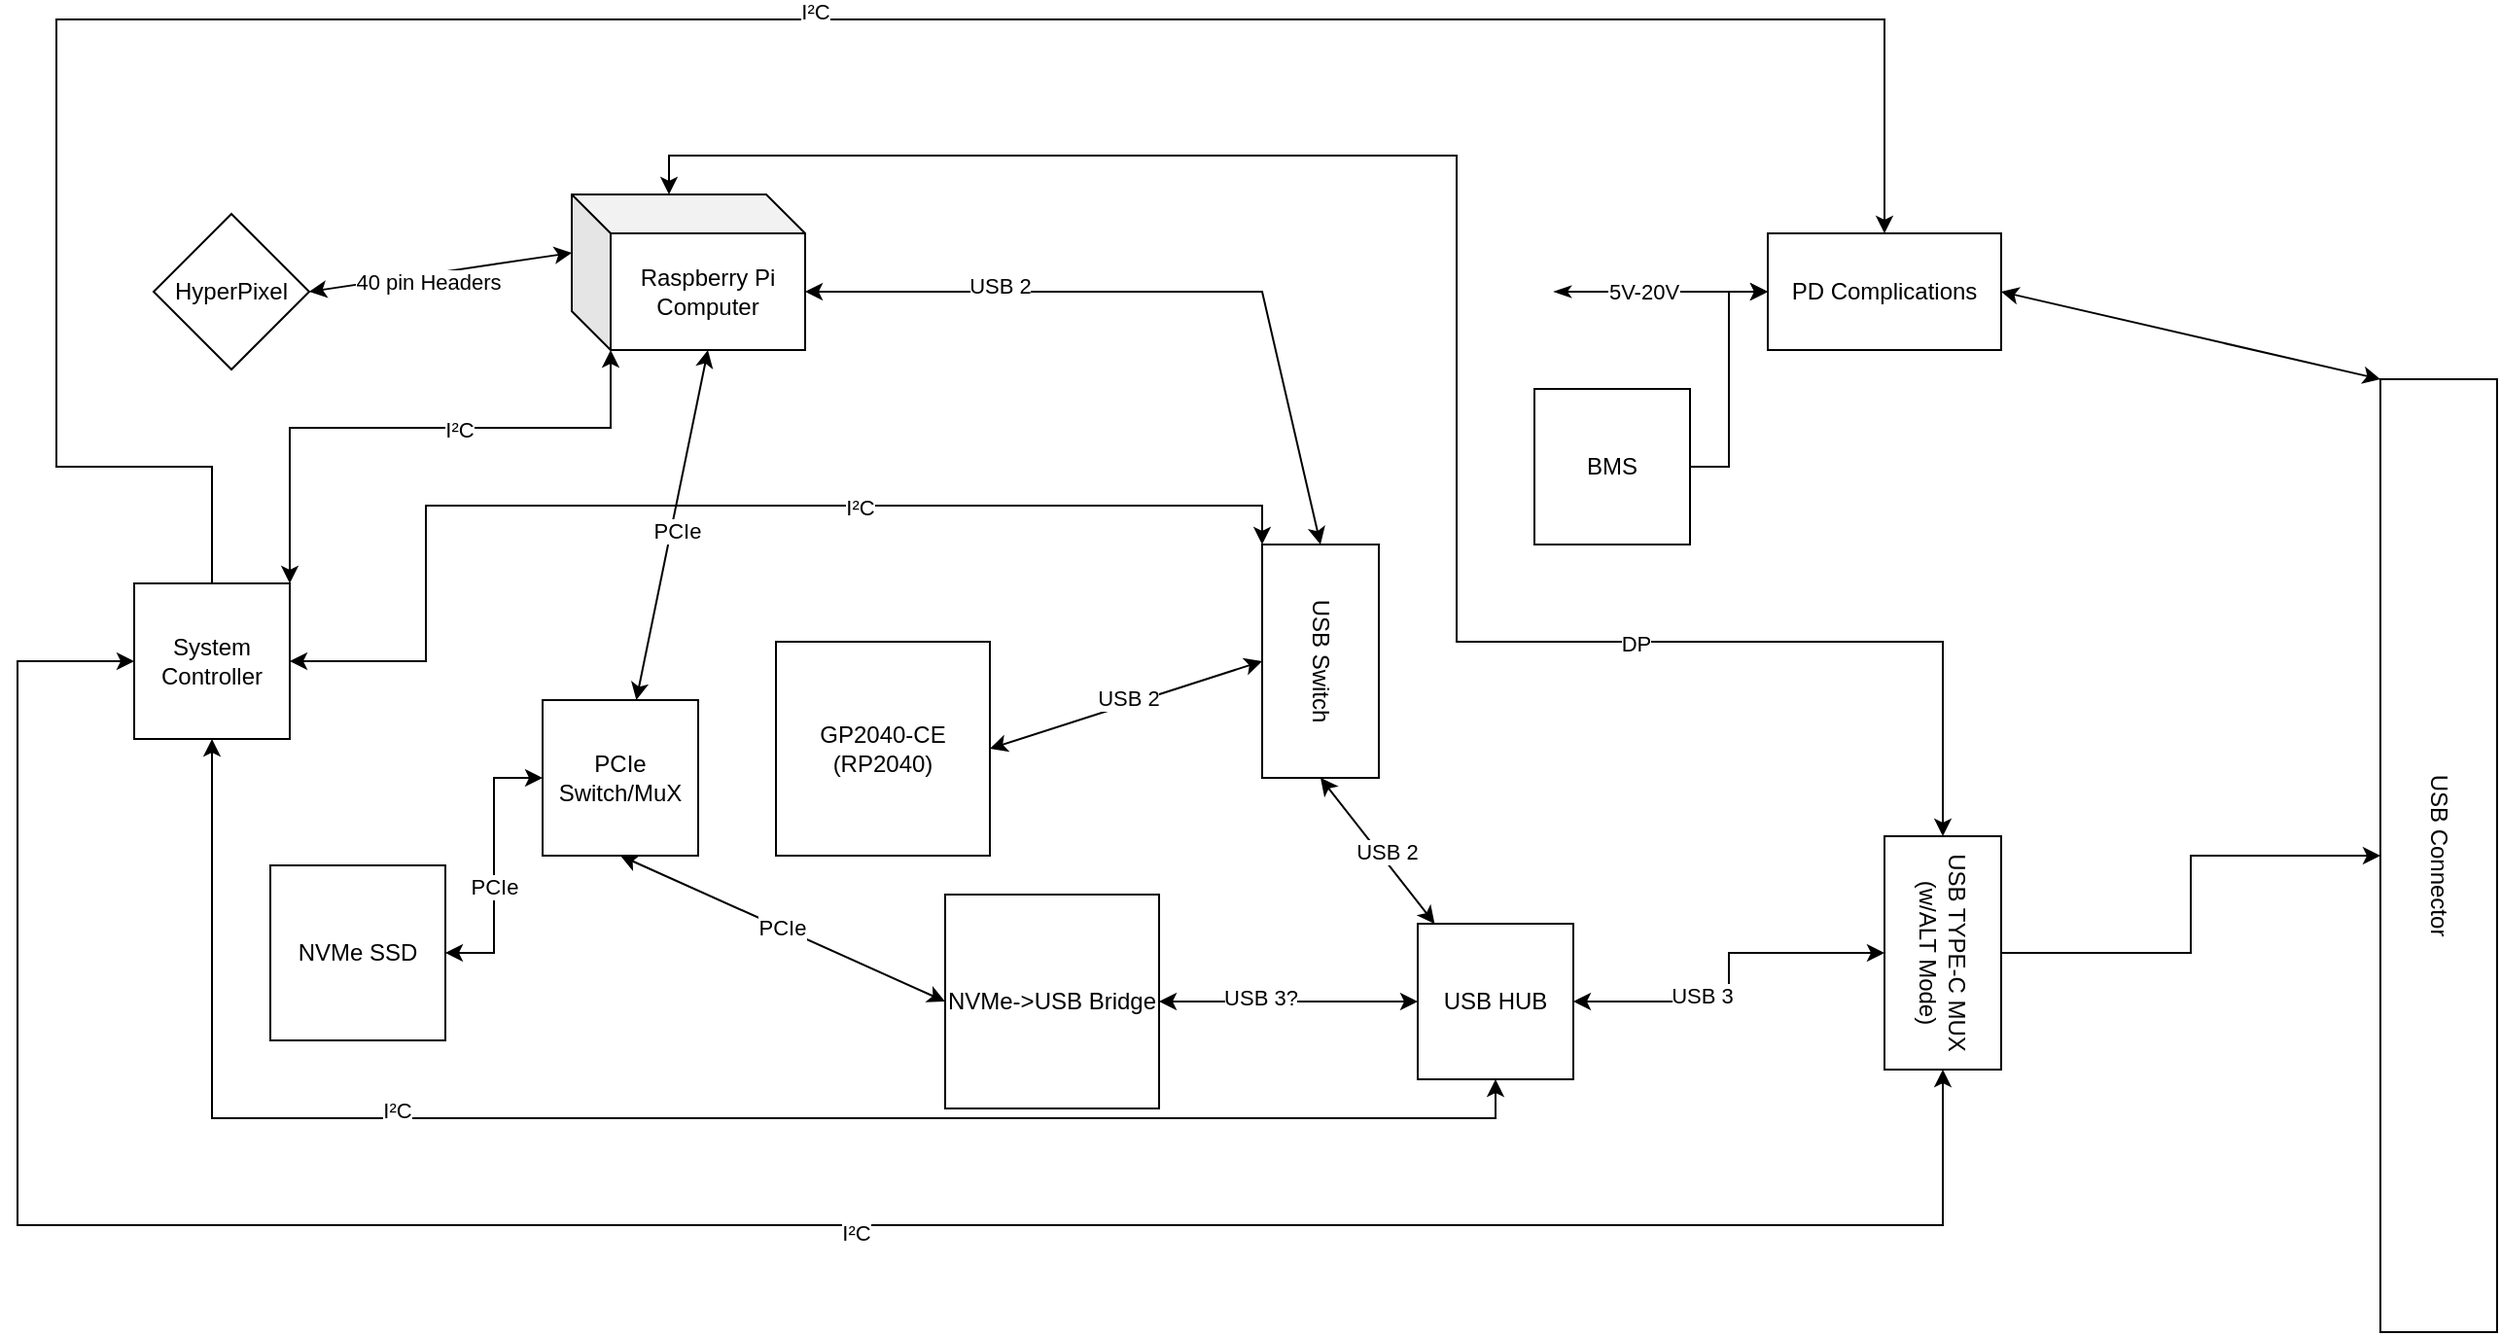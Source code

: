 <mxfile version="24.4.4" type="github">
  <diagram name="Page-1" id="90a13364-a465-7bf4-72fc-28e22215d7a0">
    <mxGraphModel dx="1434" dy="790" grid="1" gridSize="10" guides="1" tooltips="1" connect="1" arrows="1" fold="1" page="1" pageScale="1.5" pageWidth="1169" pageHeight="826" background="none" math="0" shadow="0">
      <root>
        <mxCell id="0" style=";html=1;" />
        <mxCell id="1" style=";html=1;" parent="0" />
        <mxCell id="w7BaEIjb60HvUmD8dpEL-1" value="USB Connector" style="rounded=0;whiteSpace=wrap;html=1;rotation=90;" vertex="1" parent="1">
          <mxGeometry x="1140" y="540" width="490" height="60" as="geometry" />
        </mxCell>
        <mxCell id="w7BaEIjb60HvUmD8dpEL-2" value="GP2040-CE&lt;div&gt;(RP2040)&lt;/div&gt;" style="whiteSpace=wrap;html=1;aspect=fixed;" vertex="1" parent="1">
          <mxGeometry x="530" y="460" width="110" height="110" as="geometry" />
        </mxCell>
        <mxCell id="w7BaEIjb60HvUmD8dpEL-3" value="NVMe SSD" style="whiteSpace=wrap;html=1;aspect=fixed;" vertex="1" parent="1">
          <mxGeometry x="270" y="575" width="90" height="90" as="geometry" />
        </mxCell>
        <mxCell id="w7BaEIjb60HvUmD8dpEL-4" value="PD Complications" style="rounded=0;whiteSpace=wrap;html=1;" vertex="1" parent="1">
          <mxGeometry x="1040" y="250" width="120" height="60" as="geometry" />
        </mxCell>
        <mxCell id="w7BaEIjb60HvUmD8dpEL-7" value="NVMe-&amp;gt;USB Bridge" style="whiteSpace=wrap;html=1;aspect=fixed;" vertex="1" parent="1">
          <mxGeometry x="617" y="590" width="110" height="110" as="geometry" />
        </mxCell>
        <mxCell id="w7BaEIjb60HvUmD8dpEL-8" value="" style="endArrow=classic;startArrow=classic;html=1;rounded=0;entryX=0;entryY=0.5;entryDx=0;entryDy=0;exitX=0.5;exitY=1;exitDx=0;exitDy=0;" edge="1" parent="1" source="w7BaEIjb60HvUmD8dpEL-54" target="w7BaEIjb60HvUmD8dpEL-7">
          <mxGeometry width="100" height="100" relative="1" as="geometry">
            <mxPoint x="572" y="650" as="sourcePoint" />
            <mxPoint x="672" y="550" as="targetPoint" />
          </mxGeometry>
        </mxCell>
        <mxCell id="w7BaEIjb60HvUmD8dpEL-53" value="PCIe" style="edgeLabel;html=1;align=center;verticalAlign=middle;resizable=0;points=[];" vertex="1" connectable="0" parent="w7BaEIjb60HvUmD8dpEL-8">
          <mxGeometry x="-0.013" relative="1" as="geometry">
            <mxPoint as="offset" />
          </mxGeometry>
        </mxCell>
        <mxCell id="w7BaEIjb60HvUmD8dpEL-9" value="" style="endArrow=classic;startArrow=classic;html=1;rounded=0;entryX=0;entryY=1;entryDx=0;entryDy=0;exitX=1;exitY=0.5;exitDx=0;exitDy=0;" edge="1" parent="1" source="w7BaEIjb60HvUmD8dpEL-4" target="w7BaEIjb60HvUmD8dpEL-1">
          <mxGeometry width="100" height="100" relative="1" as="geometry">
            <mxPoint x="980" y="600" as="sourcePoint" />
            <mxPoint x="1080" y="500" as="targetPoint" />
          </mxGeometry>
        </mxCell>
        <mxCell id="w7BaEIjb60HvUmD8dpEL-13" value="" style="endArrow=classicThin;html=1;rounded=0;exitX=0;exitY=0.5;exitDx=0;exitDy=0;endFill=1;startArrow=classic;startFill=1;" edge="1" parent="1" source="w7BaEIjb60HvUmD8dpEL-4">
          <mxGeometry width="50" height="50" relative="1" as="geometry">
            <mxPoint x="930" y="230" as="sourcePoint" />
            <mxPoint x="930" y="280" as="targetPoint" />
          </mxGeometry>
        </mxCell>
        <mxCell id="w7BaEIjb60HvUmD8dpEL-14" value="5V-20V" style="edgeLabel;html=1;align=center;verticalAlign=middle;resizable=0;points=[];" vertex="1" connectable="0" parent="w7BaEIjb60HvUmD8dpEL-13">
          <mxGeometry x="0.164" relative="1" as="geometry">
            <mxPoint as="offset" />
          </mxGeometry>
        </mxCell>
        <mxCell id="w7BaEIjb60HvUmD8dpEL-15" value="Raspberry Pi Computer" style="shape=cube;whiteSpace=wrap;html=1;boundedLbl=1;backgroundOutline=1;darkOpacity=0.05;darkOpacity2=0.1;" vertex="1" parent="1">
          <mxGeometry x="425" y="230" width="120" height="80" as="geometry" />
        </mxCell>
        <mxCell id="w7BaEIjb60HvUmD8dpEL-16" value="HyperPixel" style="rhombus;whiteSpace=wrap;html=1;" vertex="1" parent="1">
          <mxGeometry x="210" y="240" width="80" height="80" as="geometry" />
        </mxCell>
        <mxCell id="w7BaEIjb60HvUmD8dpEL-17" value="" style="endArrow=classic;startArrow=classic;html=1;rounded=0;entryX=0;entryY=0;entryDx=0;entryDy=30;entryPerimeter=0;exitX=1;exitY=0.5;exitDx=0;exitDy=0;" edge="1" parent="1" source="w7BaEIjb60HvUmD8dpEL-16" target="w7BaEIjb60HvUmD8dpEL-15">
          <mxGeometry width="50" height="50" relative="1" as="geometry">
            <mxPoint x="290" y="280" as="sourcePoint" />
            <mxPoint x="340" y="230" as="targetPoint" />
          </mxGeometry>
        </mxCell>
        <mxCell id="w7BaEIjb60HvUmD8dpEL-43" value="40 pin Headers" style="edgeLabel;html=1;align=center;verticalAlign=middle;resizable=0;points=[];" vertex="1" connectable="0" parent="w7BaEIjb60HvUmD8dpEL-17">
          <mxGeometry x="-0.105" y="-4" relative="1" as="geometry">
            <mxPoint as="offset" />
          </mxGeometry>
        </mxCell>
        <mxCell id="w7BaEIjb60HvUmD8dpEL-18" value="" style="endArrow=classic;startArrow=classic;html=1;rounded=0;entryX=0;entryY=0;entryDx=70;entryDy=80;entryPerimeter=0;" edge="1" parent="1" source="w7BaEIjb60HvUmD8dpEL-54" target="w7BaEIjb60HvUmD8dpEL-15">
          <mxGeometry width="50" height="50" relative="1" as="geometry">
            <mxPoint x="567" y="320" as="sourcePoint" />
            <mxPoint x="617" y="270" as="targetPoint" />
          </mxGeometry>
        </mxCell>
        <mxCell id="w7BaEIjb60HvUmD8dpEL-52" value="PCIe" style="edgeLabel;html=1;align=center;verticalAlign=middle;resizable=0;points=[];" vertex="1" connectable="0" parent="w7BaEIjb60HvUmD8dpEL-18">
          <mxGeometry x="-0.028" y="-3" relative="1" as="geometry">
            <mxPoint as="offset" />
          </mxGeometry>
        </mxCell>
        <mxCell id="w7BaEIjb60HvUmD8dpEL-19" value="USB Switch" style="rounded=0;whiteSpace=wrap;html=1;rotation=90;" vertex="1" parent="1">
          <mxGeometry x="750" y="440" width="120" height="60" as="geometry" />
        </mxCell>
        <mxCell id="w7BaEIjb60HvUmD8dpEL-20" value="" style="endArrow=classic;startArrow=classic;html=1;rounded=0;entryX=0.5;entryY=1;entryDx=0;entryDy=0;exitX=1;exitY=0.5;exitDx=0;exitDy=0;" edge="1" parent="1" source="w7BaEIjb60HvUmD8dpEL-2" target="w7BaEIjb60HvUmD8dpEL-19">
          <mxGeometry width="50" height="50" relative="1" as="geometry">
            <mxPoint x="820" y="550" as="sourcePoint" />
            <mxPoint x="870" y="500" as="targetPoint" />
          </mxGeometry>
        </mxCell>
        <mxCell id="w7BaEIjb60HvUmD8dpEL-30" value="USB 2" style="edgeLabel;html=1;align=center;verticalAlign=middle;resizable=0;points=[];" vertex="1" connectable="0" parent="w7BaEIjb60HvUmD8dpEL-20">
          <mxGeometry x="0.028" y="3" relative="1" as="geometry">
            <mxPoint as="offset" />
          </mxGeometry>
        </mxCell>
        <mxCell id="w7BaEIjb60HvUmD8dpEL-21" value="" style="endArrow=classic;startArrow=classic;html=1;rounded=0;exitX=0;exitY=0.5;exitDx=0;exitDy=0;entryX=0;entryY=0;entryDx=120;entryDy=50;entryPerimeter=0;" edge="1" parent="1" source="w7BaEIjb60HvUmD8dpEL-19" target="w7BaEIjb60HvUmD8dpEL-15">
          <mxGeometry width="50" height="50" relative="1" as="geometry">
            <mxPoint x="820" y="550" as="sourcePoint" />
            <mxPoint x="870" y="500" as="targetPoint" />
            <Array as="points">
              <mxPoint x="780" y="280" />
              <mxPoint x="740" y="280" />
            </Array>
          </mxGeometry>
        </mxCell>
        <mxCell id="w7BaEIjb60HvUmD8dpEL-31" value="USB 2" style="edgeLabel;html=1;align=center;verticalAlign=middle;resizable=0;points=[];" vertex="1" connectable="0" parent="w7BaEIjb60HvUmD8dpEL-21">
          <mxGeometry x="0.457" y="-3" relative="1" as="geometry">
            <mxPoint as="offset" />
          </mxGeometry>
        </mxCell>
        <mxCell id="w7BaEIjb60HvUmD8dpEL-22" value="" style="endArrow=classic;startArrow=classic;html=1;rounded=0;exitX=1;exitY=0.5;exitDx=0;exitDy=0;" edge="1" parent="1" source="w7BaEIjb60HvUmD8dpEL-19" target="w7BaEIjb60HvUmD8dpEL-23">
          <mxGeometry width="50" height="50" relative="1" as="geometry">
            <mxPoint x="870" y="730" as="sourcePoint" />
            <mxPoint x="920" y="680" as="targetPoint" />
          </mxGeometry>
        </mxCell>
        <mxCell id="w7BaEIjb60HvUmD8dpEL-32" value="USB 2" style="edgeLabel;html=1;align=center;verticalAlign=middle;resizable=0;points=[];" vertex="1" connectable="0" parent="w7BaEIjb60HvUmD8dpEL-22">
          <mxGeometry x="0.056" y="3" relative="1" as="geometry">
            <mxPoint as="offset" />
          </mxGeometry>
        </mxCell>
        <mxCell id="w7BaEIjb60HvUmD8dpEL-23" value="USB HUB" style="whiteSpace=wrap;html=1;aspect=fixed;" vertex="1" parent="1">
          <mxGeometry x="860" y="605" width="80" height="80" as="geometry" />
        </mxCell>
        <mxCell id="w7BaEIjb60HvUmD8dpEL-24" value="" style="endArrow=classic;startArrow=classic;html=1;rounded=0;entryX=0;entryY=0.5;entryDx=0;entryDy=0;exitX=1;exitY=0.5;exitDx=0;exitDy=0;" edge="1" parent="1" source="w7BaEIjb60HvUmD8dpEL-7" target="w7BaEIjb60HvUmD8dpEL-23">
          <mxGeometry width="50" height="50" relative="1" as="geometry">
            <mxPoint x="820" y="550" as="sourcePoint" />
            <mxPoint x="870" y="500" as="targetPoint" />
          </mxGeometry>
        </mxCell>
        <mxCell id="w7BaEIjb60HvUmD8dpEL-29" value="USB 3?" style="edgeLabel;html=1;align=center;verticalAlign=middle;resizable=0;points=[];" vertex="1" connectable="0" parent="w7BaEIjb60HvUmD8dpEL-24">
          <mxGeometry x="-0.218" y="2" relative="1" as="geometry">
            <mxPoint as="offset" />
          </mxGeometry>
        </mxCell>
        <mxCell id="w7BaEIjb60HvUmD8dpEL-27" style="edgeStyle=orthogonalEdgeStyle;rounded=0;orthogonalLoop=1;jettySize=auto;html=1;entryX=1;entryY=0.5;entryDx=0;entryDy=0;startArrow=classic;startFill=1;" edge="1" parent="1" source="w7BaEIjb60HvUmD8dpEL-26" target="w7BaEIjb60HvUmD8dpEL-23">
          <mxGeometry relative="1" as="geometry" />
        </mxCell>
        <mxCell id="w7BaEIjb60HvUmD8dpEL-33" value="USB 3" style="edgeLabel;html=1;align=center;verticalAlign=middle;resizable=0;points=[];" vertex="1" connectable="0" parent="w7BaEIjb60HvUmD8dpEL-27">
          <mxGeometry x="0.286" y="-3" relative="1" as="geometry">
            <mxPoint as="offset" />
          </mxGeometry>
        </mxCell>
        <mxCell id="w7BaEIjb60HvUmD8dpEL-35" style="edgeStyle=orthogonalEdgeStyle;rounded=0;orthogonalLoop=1;jettySize=auto;html=1;" edge="1" parent="1" source="w7BaEIjb60HvUmD8dpEL-26" target="w7BaEIjb60HvUmD8dpEL-1">
          <mxGeometry relative="1" as="geometry" />
        </mxCell>
        <mxCell id="w7BaEIjb60HvUmD8dpEL-26" value="USB TYPE-C MUX&lt;div&gt;(w/ALT Mode)&lt;/div&gt;" style="rounded=0;whiteSpace=wrap;html=1;rotation=90;" vertex="1" parent="1">
          <mxGeometry x="1070" y="590" width="120" height="60" as="geometry" />
        </mxCell>
        <mxCell id="w7BaEIjb60HvUmD8dpEL-28" style="edgeStyle=orthogonalEdgeStyle;rounded=0;orthogonalLoop=1;jettySize=auto;html=1;entryX=0;entryY=0;entryDx=50;entryDy=0;entryPerimeter=0;startArrow=classic;startFill=1;" edge="1" parent="1" source="w7BaEIjb60HvUmD8dpEL-26" target="w7BaEIjb60HvUmD8dpEL-15">
          <mxGeometry relative="1" as="geometry">
            <Array as="points">
              <mxPoint x="1130" y="460" />
              <mxPoint x="880" y="460" />
              <mxPoint x="880" y="210" />
              <mxPoint x="475" y="210" />
            </Array>
          </mxGeometry>
        </mxCell>
        <mxCell id="w7BaEIjb60HvUmD8dpEL-34" value="DP" style="edgeLabel;html=1;align=center;verticalAlign=middle;resizable=0;points=[];" vertex="1" connectable="0" parent="w7BaEIjb60HvUmD8dpEL-28">
          <mxGeometry x="-0.497" y="1" relative="1" as="geometry">
            <mxPoint as="offset" />
          </mxGeometry>
        </mxCell>
        <mxCell id="w7BaEIjb60HvUmD8dpEL-37" style="edgeStyle=orthogonalEdgeStyle;rounded=0;orthogonalLoop=1;jettySize=auto;html=1;entryX=0.5;entryY=0;entryDx=0;entryDy=0;" edge="1" parent="1" source="w7BaEIjb60HvUmD8dpEL-36" target="w7BaEIjb60HvUmD8dpEL-4">
          <mxGeometry relative="1" as="geometry">
            <Array as="points">
              <mxPoint x="240" y="370" />
              <mxPoint x="160" y="370" />
              <mxPoint x="160" y="140" />
              <mxPoint x="1100" y="140" />
            </Array>
          </mxGeometry>
        </mxCell>
        <mxCell id="w7BaEIjb60HvUmD8dpEL-38" value="I²C" style="edgeLabel;html=1;align=center;verticalAlign=middle;resizable=0;points=[];" vertex="1" connectable="0" parent="w7BaEIjb60HvUmD8dpEL-37">
          <mxGeometry x="0.07" y="4" relative="1" as="geometry">
            <mxPoint as="offset" />
          </mxGeometry>
        </mxCell>
        <mxCell id="w7BaEIjb60HvUmD8dpEL-39" style="edgeStyle=orthogonalEdgeStyle;rounded=0;orthogonalLoop=1;jettySize=auto;html=1;entryX=0;entryY=1;entryDx=0;entryDy=0;startArrow=classic;startFill=1;" edge="1" parent="1" source="w7BaEIjb60HvUmD8dpEL-36" target="w7BaEIjb60HvUmD8dpEL-19">
          <mxGeometry relative="1" as="geometry">
            <Array as="points">
              <mxPoint x="350" y="470" />
              <mxPoint x="350" y="390" />
              <mxPoint x="780" y="390" />
            </Array>
          </mxGeometry>
        </mxCell>
        <mxCell id="w7BaEIjb60HvUmD8dpEL-40" value="I²C" style="edgeLabel;html=1;align=center;verticalAlign=middle;resizable=0;points=[];" vertex="1" connectable="0" parent="w7BaEIjb60HvUmD8dpEL-39">
          <mxGeometry x="0.243" y="-1" relative="1" as="geometry">
            <mxPoint as="offset" />
          </mxGeometry>
        </mxCell>
        <mxCell id="w7BaEIjb60HvUmD8dpEL-45" style="edgeStyle=orthogonalEdgeStyle;rounded=0;orthogonalLoop=1;jettySize=auto;html=1;entryX=0.5;entryY=1;entryDx=0;entryDy=0;startArrow=classic;startFill=1;" edge="1" parent="1" source="w7BaEIjb60HvUmD8dpEL-36" target="w7BaEIjb60HvUmD8dpEL-23">
          <mxGeometry relative="1" as="geometry">
            <Array as="points">
              <mxPoint x="240" y="705" />
              <mxPoint x="900" y="705" />
            </Array>
          </mxGeometry>
        </mxCell>
        <mxCell id="w7BaEIjb60HvUmD8dpEL-46" value="I²C" style="edgeLabel;html=1;align=center;verticalAlign=middle;resizable=0;points=[];" vertex="1" connectable="0" parent="w7BaEIjb60HvUmD8dpEL-45">
          <mxGeometry x="-0.337" y="4" relative="1" as="geometry">
            <mxPoint as="offset" />
          </mxGeometry>
        </mxCell>
        <mxCell id="w7BaEIjb60HvUmD8dpEL-47" style="edgeStyle=orthogonalEdgeStyle;rounded=0;orthogonalLoop=1;jettySize=auto;html=1;entryX=1;entryY=0.5;entryDx=0;entryDy=0;startArrow=classic;startFill=1;" edge="1" parent="1" source="w7BaEIjb60HvUmD8dpEL-36" target="w7BaEIjb60HvUmD8dpEL-26">
          <mxGeometry relative="1" as="geometry">
            <Array as="points">
              <mxPoint x="140" y="470" />
              <mxPoint x="140" y="760" />
              <mxPoint x="1130" y="760" />
            </Array>
          </mxGeometry>
        </mxCell>
        <mxCell id="w7BaEIjb60HvUmD8dpEL-48" value="I²C" style="edgeLabel;html=1;align=center;verticalAlign=middle;resizable=0;points=[];" vertex="1" connectable="0" parent="w7BaEIjb60HvUmD8dpEL-47">
          <mxGeometry x="0.1" y="-4" relative="1" as="geometry">
            <mxPoint as="offset" />
          </mxGeometry>
        </mxCell>
        <mxCell id="w7BaEIjb60HvUmD8dpEL-36" value="System Controller" style="whiteSpace=wrap;html=1;aspect=fixed;" vertex="1" parent="1">
          <mxGeometry x="200" y="430" width="80" height="80" as="geometry" />
        </mxCell>
        <mxCell id="w7BaEIjb60HvUmD8dpEL-41" style="edgeStyle=orthogonalEdgeStyle;rounded=0;orthogonalLoop=1;jettySize=auto;html=1;entryX=0;entryY=0;entryDx=20;entryDy=80;entryPerimeter=0;startArrow=classic;startFill=1;" edge="1" parent="1" source="w7BaEIjb60HvUmD8dpEL-36" target="w7BaEIjb60HvUmD8dpEL-15">
          <mxGeometry relative="1" as="geometry">
            <Array as="points">
              <mxPoint x="280" y="350" />
              <mxPoint x="445" y="350" />
            </Array>
          </mxGeometry>
        </mxCell>
        <mxCell id="w7BaEIjb60HvUmD8dpEL-42" value="I²C" style="edgeLabel;html=1;align=center;verticalAlign=middle;resizable=0;points=[];" vertex="1" connectable="0" parent="w7BaEIjb60HvUmD8dpEL-41">
          <mxGeometry x="0.172" y="-1" relative="1" as="geometry">
            <mxPoint as="offset" />
          </mxGeometry>
        </mxCell>
        <mxCell id="w7BaEIjb60HvUmD8dpEL-50" style="edgeStyle=orthogonalEdgeStyle;rounded=0;orthogonalLoop=1;jettySize=auto;html=1;entryX=0;entryY=0.5;entryDx=0;entryDy=0;" edge="1" parent="1" source="w7BaEIjb60HvUmD8dpEL-49" target="w7BaEIjb60HvUmD8dpEL-4">
          <mxGeometry relative="1" as="geometry" />
        </mxCell>
        <mxCell id="w7BaEIjb60HvUmD8dpEL-49" value="BMS" style="whiteSpace=wrap;html=1;aspect=fixed;" vertex="1" parent="1">
          <mxGeometry x="920" y="330" width="80" height="80" as="geometry" />
        </mxCell>
        <mxCell id="w7BaEIjb60HvUmD8dpEL-55" style="edgeStyle=orthogonalEdgeStyle;rounded=0;orthogonalLoop=1;jettySize=auto;html=1;entryX=1;entryY=0.5;entryDx=0;entryDy=0;startArrow=classic;startFill=1;" edge="1" parent="1" source="w7BaEIjb60HvUmD8dpEL-54" target="w7BaEIjb60HvUmD8dpEL-3">
          <mxGeometry relative="1" as="geometry" />
        </mxCell>
        <mxCell id="w7BaEIjb60HvUmD8dpEL-56" value="PCIe" style="edgeLabel;html=1;align=center;verticalAlign=middle;resizable=0;points=[];" vertex="1" connectable="0" parent="w7BaEIjb60HvUmD8dpEL-55">
          <mxGeometry x="0.157" relative="1" as="geometry">
            <mxPoint as="offset" />
          </mxGeometry>
        </mxCell>
        <mxCell id="w7BaEIjb60HvUmD8dpEL-54" value="PCIe Switch/MuX" style="whiteSpace=wrap;html=1;aspect=fixed;" vertex="1" parent="1">
          <mxGeometry x="410" y="490" width="80" height="80" as="geometry" />
        </mxCell>
      </root>
    </mxGraphModel>
  </diagram>
</mxfile>
